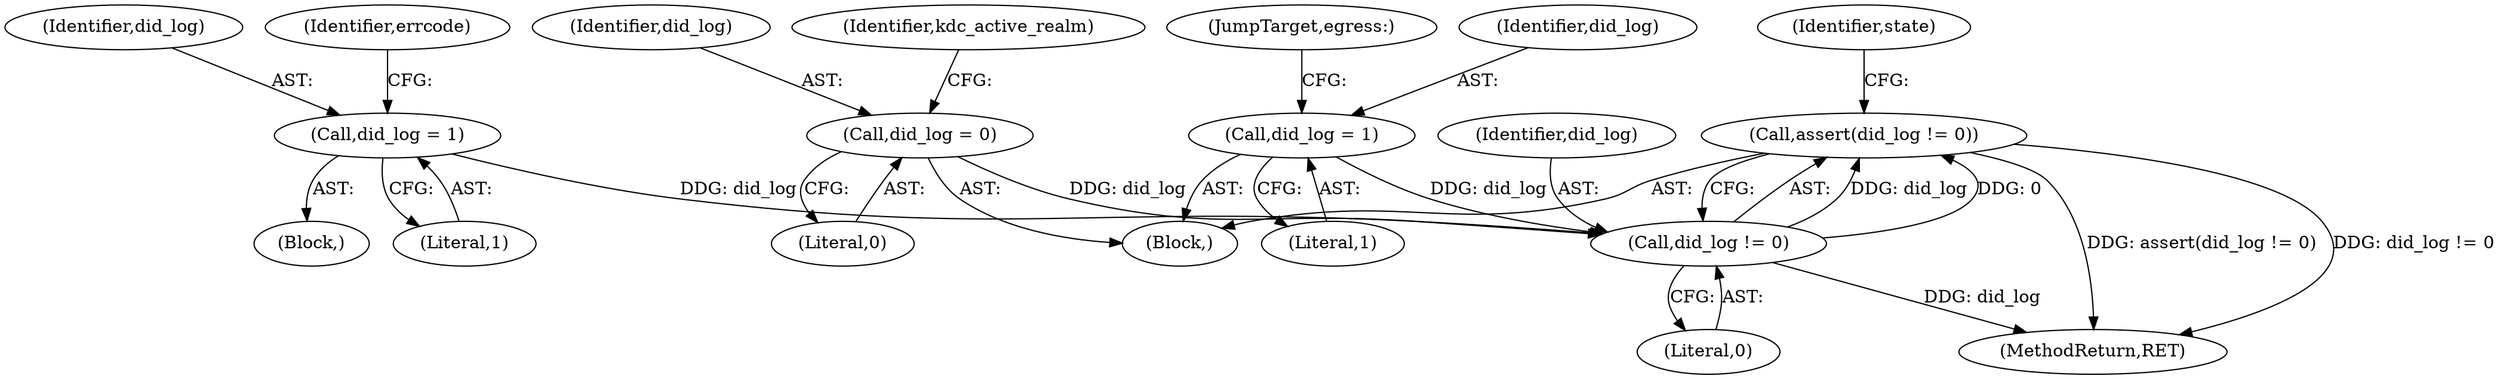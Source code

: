 digraph "0_krb5_ffb35baac6981f9e8914f8f3bffd37f284b85970@API" {
"1001151" [label="(Call,assert(did_log != 0))"];
"1001152" [label="(Call,did_log != 0)"];
"1000882" [label="(Call,did_log = 1)"];
"1000783" [label="(Call,did_log = 1)"];
"1000132" [label="(Call,did_log = 0)"];
"1001152" [label="(Call,did_log != 0)"];
"1000883" [label="(Identifier,did_log)"];
"1000133" [label="(Identifier,did_log)"];
"1000134" [label="(Literal,0)"];
"1000846" [label="(Block,)"];
"1000884" [label="(Literal,1)"];
"1001161" [label="(MethodReturn,RET)"];
"1001151" [label="(Call,assert(did_log != 0))"];
"1000882" [label="(Call,did_log = 1)"];
"1000117" [label="(Block,)"];
"1000783" [label="(Call,did_log = 1)"];
"1000786" [label="(JumpTarget,egress:)"];
"1000784" [label="(Identifier,did_log)"];
"1001154" [label="(Literal,0)"];
"1001156" [label="(Identifier,state)"];
"1000132" [label="(Call,did_log = 0)"];
"1000886" [label="(Identifier,errcode)"];
"1000785" [label="(Literal,1)"];
"1000139" [label="(Identifier,kdc_active_realm)"];
"1001153" [label="(Identifier,did_log)"];
"1001151" -> "1000117"  [label="AST: "];
"1001151" -> "1001152"  [label="CFG: "];
"1001152" -> "1001151"  [label="AST: "];
"1001156" -> "1001151"  [label="CFG: "];
"1001151" -> "1001161"  [label="DDG: assert(did_log != 0)"];
"1001151" -> "1001161"  [label="DDG: did_log != 0"];
"1001152" -> "1001151"  [label="DDG: did_log"];
"1001152" -> "1001151"  [label="DDG: 0"];
"1001152" -> "1001154"  [label="CFG: "];
"1001153" -> "1001152"  [label="AST: "];
"1001154" -> "1001152"  [label="AST: "];
"1001152" -> "1001161"  [label="DDG: did_log"];
"1000882" -> "1001152"  [label="DDG: did_log"];
"1000783" -> "1001152"  [label="DDG: did_log"];
"1000132" -> "1001152"  [label="DDG: did_log"];
"1000882" -> "1000846"  [label="AST: "];
"1000882" -> "1000884"  [label="CFG: "];
"1000883" -> "1000882"  [label="AST: "];
"1000884" -> "1000882"  [label="AST: "];
"1000886" -> "1000882"  [label="CFG: "];
"1000783" -> "1000117"  [label="AST: "];
"1000783" -> "1000785"  [label="CFG: "];
"1000784" -> "1000783"  [label="AST: "];
"1000785" -> "1000783"  [label="AST: "];
"1000786" -> "1000783"  [label="CFG: "];
"1000132" -> "1000117"  [label="AST: "];
"1000132" -> "1000134"  [label="CFG: "];
"1000133" -> "1000132"  [label="AST: "];
"1000134" -> "1000132"  [label="AST: "];
"1000139" -> "1000132"  [label="CFG: "];
}
